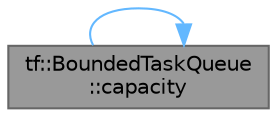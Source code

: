digraph "tf::BoundedTaskQueue::capacity"
{
 // LATEX_PDF_SIZE
  bgcolor="transparent";
  edge [fontname=Helvetica,fontsize=10,labelfontname=Helvetica,labelfontsize=10];
  node [fontname=Helvetica,fontsize=10,shape=box,height=0.2,width=0.4];
  rankdir="LR";
  Node1 [id="Node000001",label="tf::BoundedTaskQueue\l::capacity",height=0.2,width=0.4,color="gray40", fillcolor="grey60", style="filled", fontcolor="black",tooltip="queries the capacity of the queue"];
  Node1 -> Node1 [id="edge1_Node000001_Node000001",color="steelblue1",style="solid",tooltip=" "];
}
